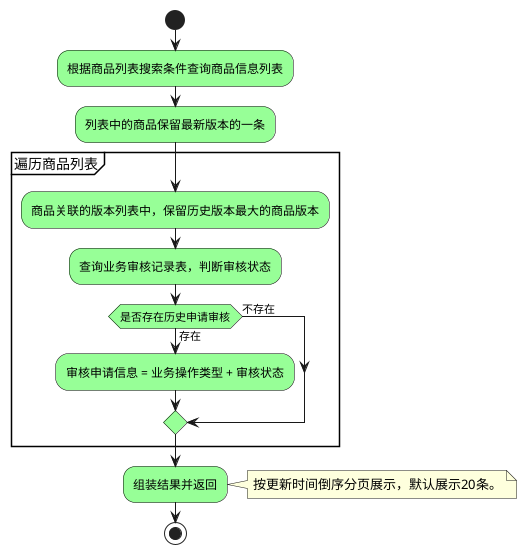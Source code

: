 @startuml
'https://plantuml.com/activity-diagram-beta
skinparam Activity {
	BorderColor Black
	BackgroundColor PHYSICAL
}


start
:根据商品列表搜索条件查询商品信息列表;
:列表中的商品保留最新版本的一条;
partition 遍历商品列表 {
:商品关联的版本列表中，保留历史版本最大的商品版本;
:查询业务审核记录表，判断审核状态;
if(是否存在历史申请审核) then(存在)
:审核申请信息 = 业务操作类型 + 审核状态;
else(不存在)
endif

}
:组装结果并返回;
note right:按更新时间倒序分页展示，默认展示20条。
stop

@enduml

